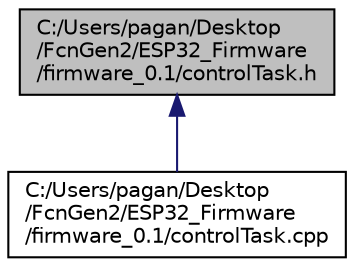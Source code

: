digraph "C:/Users/pagan/Desktop/FcnGen2/ESP32_Firmware/firmware_0.1/controlTask.h"
{
  edge [fontname="Helvetica",fontsize="10",labelfontname="Helvetica",labelfontsize="10"];
  node [fontname="Helvetica",fontsize="10",shape=record];
  Node2 [label="C:/Users/pagan/Desktop\l/FcnGen2/ESP32_Firmware\l/firmware_0.1/controlTask.h",height=0.2,width=0.4,color="black", fillcolor="grey75", style="filled", fontcolor="black"];
  Node2 -> Node3 [dir="back",color="midnightblue",fontsize="10",style="solid",fontname="Helvetica"];
  Node3 [label="C:/Users/pagan/Desktop\l/FcnGen2/ESP32_Firmware\l/firmware_0.1/controlTask.cpp",height=0.2,width=0.4,color="black", fillcolor="white", style="filled",URL="$control_task_8cpp.html"];
}
